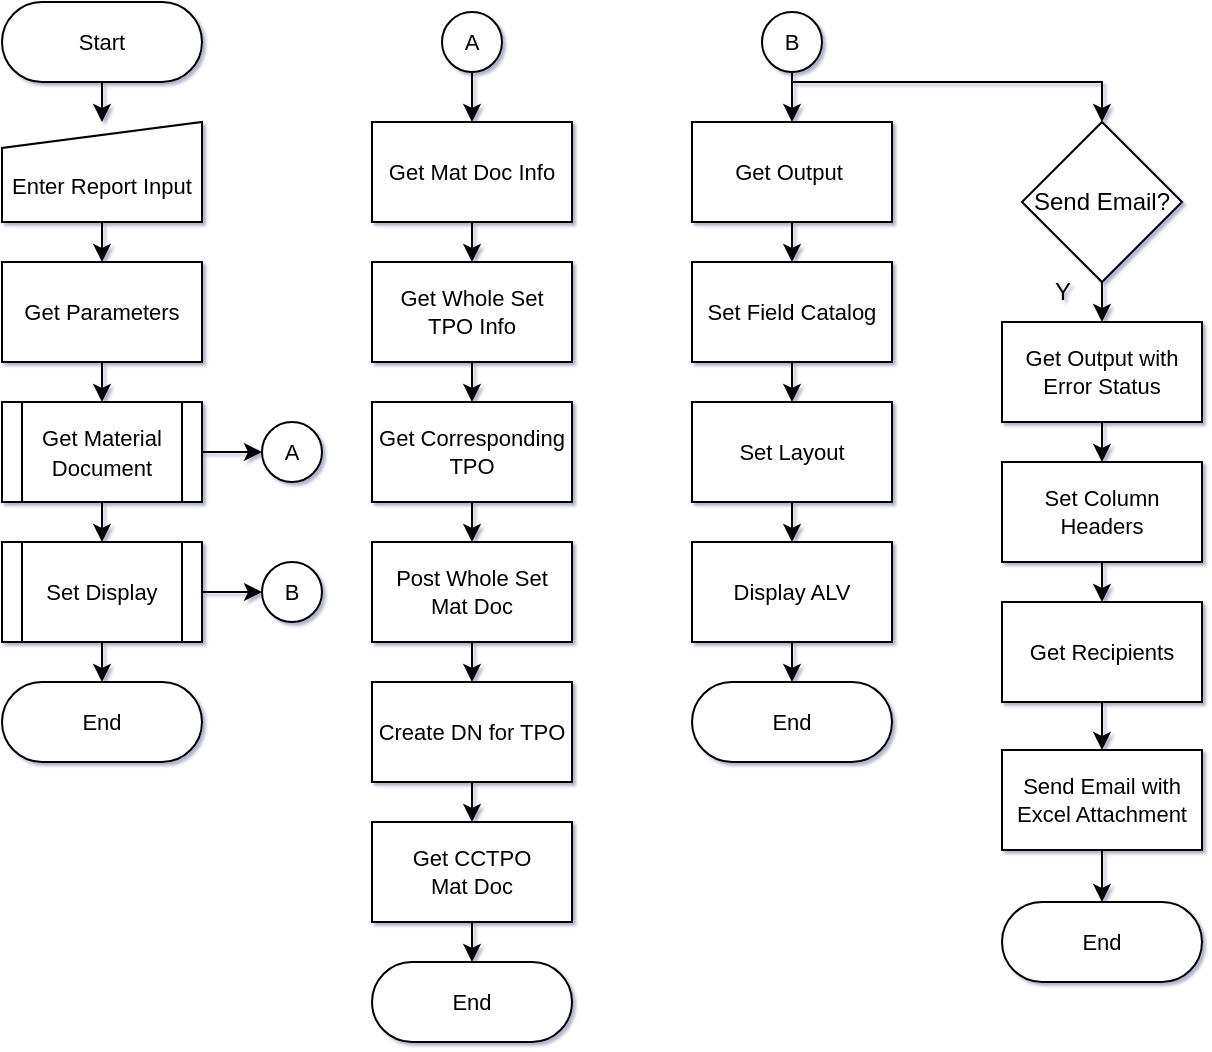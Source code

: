 <mxfile version="22.1.3" type="github">
  <diagram name="Page-1" id="ZIMLoURthfCVyL-6sCLF">
    <mxGraphModel dx="786" dy="477" grid="1" gridSize="10" guides="1" tooltips="1" connect="1" arrows="1" fold="1" page="1" pageScale="1" pageWidth="1169" pageHeight="827" math="0" shadow="1">
      <root>
        <mxCell id="0" />
        <mxCell id="1" parent="0" />
        <mxCell id="ySOHxrEfyNJoSDGC6EO2-1" style="edgeStyle=orthogonalEdgeStyle;rounded=0;orthogonalLoop=1;jettySize=auto;html=1;exitX=0.5;exitY=0.5;exitDx=0;exitDy=20;exitPerimeter=0;entryX=0.5;entryY=0;entryDx=0;entryDy=0;" parent="1" source="ySOHxrEfyNJoSDGC6EO2-2" target="ySOHxrEfyNJoSDGC6EO2-4" edge="1">
          <mxGeometry relative="1" as="geometry" />
        </mxCell>
        <mxCell id="ySOHxrEfyNJoSDGC6EO2-2" value="Start" style="html=1;dashed=0;whiteSpace=wrap;shape=mxgraph.dfd.start;fontSize=11;" parent="1" vertex="1">
          <mxGeometry x="40" y="40" width="100" height="40" as="geometry" />
        </mxCell>
        <mxCell id="ySOHxrEfyNJoSDGC6EO2-3" style="edgeStyle=orthogonalEdgeStyle;rounded=0;orthogonalLoop=1;jettySize=auto;html=1;exitX=0.5;exitY=1;exitDx=0;exitDy=0;entryX=0.5;entryY=0;entryDx=0;entryDy=0;" parent="1" source="ySOHxrEfyNJoSDGC6EO2-4" target="ySOHxrEfyNJoSDGC6EO2-6" edge="1">
          <mxGeometry relative="1" as="geometry" />
        </mxCell>
        <mxCell id="ySOHxrEfyNJoSDGC6EO2-4" value="&lt;br&gt;Enter Report Input" style="shape=manualInput;whiteSpace=wrap;html=1;fontSize=11;size=13;" parent="1" vertex="1">
          <mxGeometry x="40" y="100" width="100" height="50" as="geometry" />
        </mxCell>
        <mxCell id="ySOHxrEfyNJoSDGC6EO2-5" style="edgeStyle=orthogonalEdgeStyle;rounded=0;orthogonalLoop=1;jettySize=auto;html=1;exitX=0.5;exitY=1;exitDx=0;exitDy=0;entryX=0.5;entryY=0;entryDx=0;entryDy=0;" parent="1" source="ySOHxrEfyNJoSDGC6EO2-6" edge="1">
          <mxGeometry relative="1" as="geometry">
            <mxPoint x="90" y="240" as="targetPoint" />
          </mxGeometry>
        </mxCell>
        <mxCell id="ySOHxrEfyNJoSDGC6EO2-6" value="Get Parameters" style="whiteSpace=wrap;html=1;strokeWidth=1;fontSize=11;" parent="1" vertex="1">
          <mxGeometry x="40" y="170" width="100" height="50" as="geometry" />
        </mxCell>
        <mxCell id="ySOHxrEfyNJoSDGC6EO2-7" style="edgeStyle=orthogonalEdgeStyle;rounded=0;orthogonalLoop=1;jettySize=auto;html=1;exitX=0.5;exitY=1;exitDx=0;exitDy=0;entryX=0.5;entryY=0;entryDx=0;entryDy=0;" parent="1" edge="1">
          <mxGeometry relative="1" as="geometry">
            <mxPoint x="90" y="290" as="sourcePoint" />
            <mxPoint x="90" y="310" as="targetPoint" />
          </mxGeometry>
        </mxCell>
        <mxCell id="ySOHxrEfyNJoSDGC6EO2-8" style="edgeStyle=orthogonalEdgeStyle;rounded=0;orthogonalLoop=1;jettySize=auto;html=1;exitX=1;exitY=0.5;exitDx=0;exitDy=0;entryX=0;entryY=0.5;entryDx=0;entryDy=0;" parent="1" target="ySOHxrEfyNJoSDGC6EO2-25" edge="1">
          <mxGeometry relative="1" as="geometry">
            <mxPoint x="140" y="335" as="sourcePoint" />
          </mxGeometry>
        </mxCell>
        <mxCell id="ySOHxrEfyNJoSDGC6EO2-9" value="End" style="html=1;dashed=0;whiteSpace=wrap;shape=mxgraph.dfd.start;fontSize=11;" parent="1" vertex="1">
          <mxGeometry x="40" y="380" width="100" height="40" as="geometry" />
        </mxCell>
        <mxCell id="ySOHxrEfyNJoSDGC6EO2-10" style="edgeStyle=orthogonalEdgeStyle;rounded=0;orthogonalLoop=1;jettySize=auto;html=1;exitX=0.5;exitY=1;exitDx=0;exitDy=0;entryX=0.5;entryY=0.5;entryDx=0;entryDy=-20;entryPerimeter=0;" parent="1" target="ySOHxrEfyNJoSDGC6EO2-9" edge="1">
          <mxGeometry relative="1" as="geometry">
            <mxPoint x="90" y="360" as="sourcePoint" />
          </mxGeometry>
        </mxCell>
        <mxCell id="ySOHxrEfyNJoSDGC6EO2-11" style="edgeStyle=orthogonalEdgeStyle;rounded=0;orthogonalLoop=1;jettySize=auto;html=1;exitX=1;exitY=0.5;exitDx=0;exitDy=0;entryX=0;entryY=0.5;entryDx=0;entryDy=0;" parent="1" source="ySOHxrEfyNJoSDGC6EO2-12" target="ySOHxrEfyNJoSDGC6EO2-13" edge="1">
          <mxGeometry relative="1" as="geometry" />
        </mxCell>
        <mxCell id="ySOHxrEfyNJoSDGC6EO2-12" value="&lt;font style=&quot;font-size: 11px;&quot;&gt;Get Material Document&lt;/font&gt;" style="shape=process;whiteSpace=wrap;html=1;backgroundOutline=1;" parent="1" vertex="1">
          <mxGeometry x="40" y="240" width="100" height="50" as="geometry" />
        </mxCell>
        <mxCell id="ySOHxrEfyNJoSDGC6EO2-13" value="&lt;font style=&quot;font-size: 11px;&quot;&gt;A&lt;/font&gt;" style="ellipse;whiteSpace=wrap;html=1;aspect=fixed;" parent="1" vertex="1">
          <mxGeometry x="170" y="250" width="30" height="30" as="geometry" />
        </mxCell>
        <mxCell id="ySOHxrEfyNJoSDGC6EO2-14" style="edgeStyle=orthogonalEdgeStyle;rounded=0;orthogonalLoop=1;jettySize=auto;html=1;exitX=0.5;exitY=1;exitDx=0;exitDy=0;entryX=0.5;entryY=0;entryDx=0;entryDy=0;" parent="1" source="ySOHxrEfyNJoSDGC6EO2-15" target="ySOHxrEfyNJoSDGC6EO2-17" edge="1">
          <mxGeometry relative="1" as="geometry" />
        </mxCell>
        <mxCell id="ySOHxrEfyNJoSDGC6EO2-15" value="&lt;font style=&quot;font-size: 11px;&quot;&gt;A&lt;/font&gt;" style="ellipse;whiteSpace=wrap;html=1;aspect=fixed;" parent="1" vertex="1">
          <mxGeometry x="260" y="45" width="30" height="30" as="geometry" />
        </mxCell>
        <mxCell id="ySOHxrEfyNJoSDGC6EO2-16" style="edgeStyle=orthogonalEdgeStyle;rounded=0;orthogonalLoop=1;jettySize=auto;html=1;exitX=0.5;exitY=1;exitDx=0;exitDy=0;entryX=0.5;entryY=0;entryDx=0;entryDy=0;" parent="1" source="ySOHxrEfyNJoSDGC6EO2-17" target="ySOHxrEfyNJoSDGC6EO2-19" edge="1">
          <mxGeometry relative="1" as="geometry" />
        </mxCell>
        <mxCell id="ySOHxrEfyNJoSDGC6EO2-17" value="Get Mat Doc Info" style="whiteSpace=wrap;html=1;strokeWidth=1;fontSize=11;" parent="1" vertex="1">
          <mxGeometry x="225" y="100" width="100" height="50" as="geometry" />
        </mxCell>
        <mxCell id="ySOHxrEfyNJoSDGC6EO2-18" style="edgeStyle=orthogonalEdgeStyle;rounded=0;orthogonalLoop=1;jettySize=auto;html=1;exitX=0.5;exitY=1;exitDx=0;exitDy=0;entryX=0.5;entryY=0;entryDx=0;entryDy=0;" parent="1" source="ySOHxrEfyNJoSDGC6EO2-19" target="ySOHxrEfyNJoSDGC6EO2-21" edge="1">
          <mxGeometry relative="1" as="geometry" />
        </mxCell>
        <mxCell id="ySOHxrEfyNJoSDGC6EO2-19" value="Get Whole Set &lt;br&gt;TPO Info" style="whiteSpace=wrap;html=1;strokeWidth=1;fontSize=11;" parent="1" vertex="1">
          <mxGeometry x="225" y="170" width="100" height="50" as="geometry" />
        </mxCell>
        <mxCell id="ySOHxrEfyNJoSDGC6EO2-20" style="edgeStyle=orthogonalEdgeStyle;rounded=0;orthogonalLoop=1;jettySize=auto;html=1;exitX=0.5;exitY=1;exitDx=0;exitDy=0;entryX=0.5;entryY=0;entryDx=0;entryDy=0;" parent="1" source="ySOHxrEfyNJoSDGC6EO2-21" target="ySOHxrEfyNJoSDGC6EO2-23" edge="1">
          <mxGeometry relative="1" as="geometry" />
        </mxCell>
        <mxCell id="ySOHxrEfyNJoSDGC6EO2-21" value="Get Corresponding TPO" style="whiteSpace=wrap;html=1;strokeWidth=1;fontSize=11;" parent="1" vertex="1">
          <mxGeometry x="225" y="240" width="100" height="50" as="geometry" />
        </mxCell>
        <mxCell id="ySOHxrEfyNJoSDGC6EO2-22" style="edgeStyle=orthogonalEdgeStyle;rounded=0;orthogonalLoop=1;jettySize=auto;html=1;exitX=0.5;exitY=1;exitDx=0;exitDy=0;entryX=0.5;entryY=0;entryDx=0;entryDy=0;" parent="1" source="ySOHxrEfyNJoSDGC6EO2-23" target="ySOHxrEfyNJoSDGC6EO2-24" edge="1">
          <mxGeometry relative="1" as="geometry" />
        </mxCell>
        <mxCell id="ySOHxrEfyNJoSDGC6EO2-23" value="Post Whole Set &lt;br&gt;Mat Doc" style="whiteSpace=wrap;html=1;strokeWidth=1;fontSize=11;" parent="1" vertex="1">
          <mxGeometry x="225" y="310" width="100" height="50" as="geometry" />
        </mxCell>
        <mxCell id="ySOHxrEfyNJoSDGC6EO2-40" style="edgeStyle=orthogonalEdgeStyle;rounded=0;orthogonalLoop=1;jettySize=auto;html=1;exitX=0.5;exitY=1;exitDx=0;exitDy=0;entryX=0.5;entryY=0;entryDx=0;entryDy=0;" parent="1" source="ySOHxrEfyNJoSDGC6EO2-24" target="ySOHxrEfyNJoSDGC6EO2-39" edge="1">
          <mxGeometry relative="1" as="geometry" />
        </mxCell>
        <mxCell id="ySOHxrEfyNJoSDGC6EO2-24" value="Create DN for TPO" style="whiteSpace=wrap;html=1;strokeWidth=1;fontSize=11;" parent="1" vertex="1">
          <mxGeometry x="225" y="380" width="100" height="50" as="geometry" />
        </mxCell>
        <mxCell id="ySOHxrEfyNJoSDGC6EO2-25" value="&lt;font style=&quot;font-size: 11px;&quot;&gt;B&lt;/font&gt;" style="ellipse;whiteSpace=wrap;html=1;aspect=fixed;" parent="1" vertex="1">
          <mxGeometry x="170" y="320" width="30" height="30" as="geometry" />
        </mxCell>
        <mxCell id="ySOHxrEfyNJoSDGC6EO2-26" style="edgeStyle=orthogonalEdgeStyle;rounded=0;orthogonalLoop=1;jettySize=auto;html=1;exitX=0.5;exitY=1;exitDx=0;exitDy=0;entryX=0.5;entryY=0;entryDx=0;entryDy=0;" parent="1" source="ySOHxrEfyNJoSDGC6EO2-27" target="ySOHxrEfyNJoSDGC6EO2-29" edge="1">
          <mxGeometry relative="1" as="geometry" />
        </mxCell>
        <mxCell id="ySOHxrEfyNJoSDGC6EO2-47" style="edgeStyle=orthogonalEdgeStyle;rounded=0;orthogonalLoop=1;jettySize=auto;html=1;exitX=0.5;exitY=1;exitDx=0;exitDy=0;entryX=0.5;entryY=0;entryDx=0;entryDy=0;" parent="1" source="ySOHxrEfyNJoSDGC6EO2-27" edge="1">
          <mxGeometry relative="1" as="geometry">
            <mxPoint x="590" y="100" as="targetPoint" />
            <Array as="points">
              <mxPoint x="435" y="80" />
              <mxPoint x="590" y="80" />
            </Array>
          </mxGeometry>
        </mxCell>
        <mxCell id="ySOHxrEfyNJoSDGC6EO2-27" value="&lt;font style=&quot;font-size: 11px;&quot;&gt;B&lt;/font&gt;" style="ellipse;whiteSpace=wrap;html=1;aspect=fixed;" parent="1" vertex="1">
          <mxGeometry x="420" y="45" width="30" height="30" as="geometry" />
        </mxCell>
        <mxCell id="ySOHxrEfyNJoSDGC6EO2-28" style="edgeStyle=orthogonalEdgeStyle;rounded=0;orthogonalLoop=1;jettySize=auto;html=1;exitX=0.5;exitY=1;exitDx=0;exitDy=0;entryX=0.5;entryY=0;entryDx=0;entryDy=0;" parent="1" source="ySOHxrEfyNJoSDGC6EO2-29" target="ySOHxrEfyNJoSDGC6EO2-31" edge="1">
          <mxGeometry relative="1" as="geometry" />
        </mxCell>
        <mxCell id="ySOHxrEfyNJoSDGC6EO2-29" value="Get Output&amp;nbsp;" style="whiteSpace=wrap;html=1;strokeWidth=1;fontSize=11;" parent="1" vertex="1">
          <mxGeometry x="385" y="100" width="100" height="50" as="geometry" />
        </mxCell>
        <mxCell id="ySOHxrEfyNJoSDGC6EO2-45" style="edgeStyle=orthogonalEdgeStyle;rounded=0;orthogonalLoop=1;jettySize=auto;html=1;exitX=0.5;exitY=1;exitDx=0;exitDy=0;entryX=0.5;entryY=0;entryDx=0;entryDy=0;" parent="1" source="ySOHxrEfyNJoSDGC6EO2-31" target="ySOHxrEfyNJoSDGC6EO2-42" edge="1">
          <mxGeometry relative="1" as="geometry" />
        </mxCell>
        <mxCell id="ySOHxrEfyNJoSDGC6EO2-31" value="Set Field Catalog" style="whiteSpace=wrap;html=1;strokeWidth=1;fontSize=11;" parent="1" vertex="1">
          <mxGeometry x="385" y="170" width="100" height="50" as="geometry" />
        </mxCell>
        <mxCell id="ySOHxrEfyNJoSDGC6EO2-32" value="Display ALV" style="whiteSpace=wrap;html=1;strokeWidth=1;fontSize=11;" parent="1" vertex="1">
          <mxGeometry x="385" y="310" width="100" height="50" as="geometry" />
        </mxCell>
        <mxCell id="ySOHxrEfyNJoSDGC6EO2-33" value="End" style="html=1;dashed=0;whiteSpace=wrap;shape=mxgraph.dfd.start;fontSize=11;" parent="1" vertex="1">
          <mxGeometry x="225" y="520" width="100" height="40" as="geometry" />
        </mxCell>
        <mxCell id="ySOHxrEfyNJoSDGC6EO2-35" value="End" style="html=1;dashed=0;whiteSpace=wrap;shape=mxgraph.dfd.start;fontSize=11;" parent="1" vertex="1">
          <mxGeometry x="385" y="380" width="100" height="40" as="geometry" />
        </mxCell>
        <mxCell id="ySOHxrEfyNJoSDGC6EO2-36" style="edgeStyle=orthogonalEdgeStyle;rounded=0;orthogonalLoop=1;jettySize=auto;html=1;exitX=0.5;exitY=1;exitDx=0;exitDy=0;entryX=0.5;entryY=0.5;entryDx=0;entryDy=-20;entryPerimeter=0;" parent="1" source="ySOHxrEfyNJoSDGC6EO2-32" target="ySOHxrEfyNJoSDGC6EO2-35" edge="1">
          <mxGeometry relative="1" as="geometry" />
        </mxCell>
        <mxCell id="ySOHxrEfyNJoSDGC6EO2-37" value="&lt;font style=&quot;font-size: 11px;&quot;&gt;Set Display&lt;/font&gt;" style="shape=process;whiteSpace=wrap;html=1;backgroundOutline=1;" parent="1" vertex="1">
          <mxGeometry x="40" y="310" width="100" height="50" as="geometry" />
        </mxCell>
        <mxCell id="ySOHxrEfyNJoSDGC6EO2-39" value="Get CCTPO &lt;br&gt;Mat Doc" style="whiteSpace=wrap;html=1;strokeWidth=1;fontSize=11;" parent="1" vertex="1">
          <mxGeometry x="225" y="450" width="100" height="50" as="geometry" />
        </mxCell>
        <mxCell id="ySOHxrEfyNJoSDGC6EO2-41" style="edgeStyle=orthogonalEdgeStyle;rounded=0;orthogonalLoop=1;jettySize=auto;html=1;exitX=0.5;exitY=1;exitDx=0;exitDy=0;entryX=0.5;entryY=0.5;entryDx=0;entryDy=-20;entryPerimeter=0;" parent="1" source="ySOHxrEfyNJoSDGC6EO2-39" target="ySOHxrEfyNJoSDGC6EO2-33" edge="1">
          <mxGeometry relative="1" as="geometry" />
        </mxCell>
        <mxCell id="ySOHxrEfyNJoSDGC6EO2-46" style="edgeStyle=orthogonalEdgeStyle;rounded=0;orthogonalLoop=1;jettySize=auto;html=1;exitX=0.5;exitY=1;exitDx=0;exitDy=0;entryX=0.5;entryY=0;entryDx=0;entryDy=0;" parent="1" source="ySOHxrEfyNJoSDGC6EO2-42" target="ySOHxrEfyNJoSDGC6EO2-32" edge="1">
          <mxGeometry relative="1" as="geometry" />
        </mxCell>
        <mxCell id="ySOHxrEfyNJoSDGC6EO2-42" value="Set Layout" style="whiteSpace=wrap;html=1;strokeWidth=1;fontSize=11;" parent="1" vertex="1">
          <mxGeometry x="385" y="240" width="100" height="50" as="geometry" />
        </mxCell>
        <mxCell id="ySOHxrEfyNJoSDGC6EO2-51" style="edgeStyle=orthogonalEdgeStyle;rounded=0;orthogonalLoop=1;jettySize=auto;html=1;exitX=0.5;exitY=1;exitDx=0;exitDy=0;entryX=0.5;entryY=0;entryDx=0;entryDy=0;" parent="1" source="ySOHxrEfyNJoSDGC6EO2-49" target="ySOHxrEfyNJoSDGC6EO2-50" edge="1">
          <mxGeometry relative="1" as="geometry" />
        </mxCell>
        <mxCell id="ySOHxrEfyNJoSDGC6EO2-49" value="Send Email?" style="rhombus;whiteSpace=wrap;html=1;" parent="1" vertex="1">
          <mxGeometry x="550" y="100" width="80" height="80" as="geometry" />
        </mxCell>
        <mxCell id="ySOHxrEfyNJoSDGC6EO2-60" style="edgeStyle=orthogonalEdgeStyle;rounded=0;orthogonalLoop=1;jettySize=auto;html=1;exitX=0.5;exitY=1;exitDx=0;exitDy=0;entryX=0.5;entryY=0;entryDx=0;entryDy=0;" parent="1" source="ySOHxrEfyNJoSDGC6EO2-50" target="ySOHxrEfyNJoSDGC6EO2-53" edge="1">
          <mxGeometry relative="1" as="geometry" />
        </mxCell>
        <mxCell id="ySOHxrEfyNJoSDGC6EO2-50" value="Get Output with Error Status" style="whiteSpace=wrap;html=1;strokeWidth=1;fontSize=11;" parent="1" vertex="1">
          <mxGeometry x="540" y="200" width="100" height="50" as="geometry" />
        </mxCell>
        <mxCell id="ySOHxrEfyNJoSDGC6EO2-52" value="Y" style="text;html=1;align=center;verticalAlign=middle;resizable=0;points=[];autosize=1;strokeColor=none;fillColor=none;" parent="1" vertex="1">
          <mxGeometry x="555" y="170" width="30" height="30" as="geometry" />
        </mxCell>
        <mxCell id="ySOHxrEfyNJoSDGC6EO2-61" style="edgeStyle=orthogonalEdgeStyle;rounded=0;orthogonalLoop=1;jettySize=auto;html=1;exitX=0.5;exitY=1;exitDx=0;exitDy=0;entryX=0.5;entryY=0;entryDx=0;entryDy=0;" parent="1" source="ySOHxrEfyNJoSDGC6EO2-53" target="ySOHxrEfyNJoSDGC6EO2-54" edge="1">
          <mxGeometry relative="1" as="geometry" />
        </mxCell>
        <mxCell id="ySOHxrEfyNJoSDGC6EO2-53" value="Set Column Headers" style="whiteSpace=wrap;html=1;strokeWidth=1;fontSize=11;" parent="1" vertex="1">
          <mxGeometry x="540" y="270" width="100" height="50" as="geometry" />
        </mxCell>
        <mxCell id="ySOHxrEfyNJoSDGC6EO2-62" style="edgeStyle=orthogonalEdgeStyle;rounded=0;orthogonalLoop=1;jettySize=auto;html=1;exitX=0.5;exitY=1;exitDx=0;exitDy=0;entryX=0.5;entryY=0;entryDx=0;entryDy=0;" parent="1" source="ySOHxrEfyNJoSDGC6EO2-54" target="ySOHxrEfyNJoSDGC6EO2-55" edge="1">
          <mxGeometry relative="1" as="geometry" />
        </mxCell>
        <mxCell id="ySOHxrEfyNJoSDGC6EO2-54" value="Get Recipients" style="whiteSpace=wrap;html=1;strokeWidth=1;fontSize=11;" parent="1" vertex="1">
          <mxGeometry x="540" y="340" width="100" height="50" as="geometry" />
        </mxCell>
        <mxCell id="ySOHxrEfyNJoSDGC6EO2-55" value="Send Email with Excel Attachment" style="whiteSpace=wrap;html=1;strokeWidth=1;fontSize=11;" parent="1" vertex="1">
          <mxGeometry x="540" y="414" width="100" height="50" as="geometry" />
        </mxCell>
        <mxCell id="ySOHxrEfyNJoSDGC6EO2-58" value="End" style="html=1;dashed=0;whiteSpace=wrap;shape=mxgraph.dfd.start;fontSize=11;" parent="1" vertex="1">
          <mxGeometry x="540" y="490" width="100" height="40" as="geometry" />
        </mxCell>
        <mxCell id="ySOHxrEfyNJoSDGC6EO2-59" style="edgeStyle=orthogonalEdgeStyle;rounded=0;orthogonalLoop=1;jettySize=auto;html=1;exitX=0.5;exitY=1;exitDx=0;exitDy=0;entryX=0.5;entryY=0.5;entryDx=0;entryDy=-20;entryPerimeter=0;" parent="1" source="ySOHxrEfyNJoSDGC6EO2-55" target="ySOHxrEfyNJoSDGC6EO2-58" edge="1">
          <mxGeometry relative="1" as="geometry" />
        </mxCell>
      </root>
    </mxGraphModel>
  </diagram>
</mxfile>
